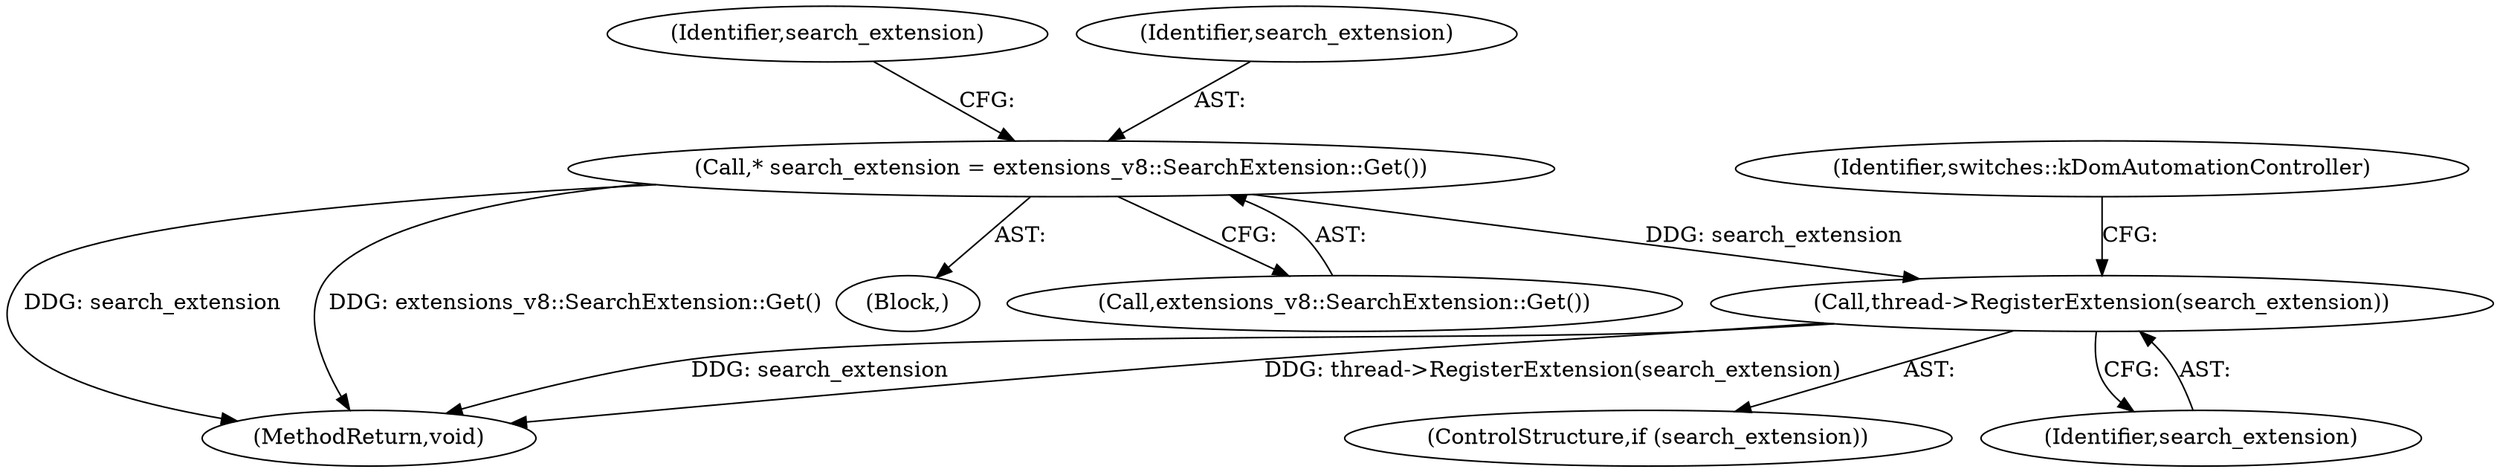 digraph "0_Chrome_8262245d384be025f13e2a5b3a03b7e5c98374ce_0@API" {
"1000153" [label="(Call,thread->RegisterExtension(search_extension))"];
"1000148" [label="(Call,* search_extension = extensions_v8::SearchExtension::Get())"];
"1000154" [label="(Identifier,search_extension)"];
"1000179" [label="(MethodReturn,void)"];
"1000151" [label="(ControlStructure,if (search_extension))"];
"1000148" [label="(Call,* search_extension = extensions_v8::SearchExtension::Get())"];
"1000101" [label="(Block,)"];
"1000153" [label="(Call,thread->RegisterExtension(search_extension))"];
"1000150" [label="(Call,extensions_v8::SearchExtension::Get())"];
"1000152" [label="(Identifier,search_extension)"];
"1000157" [label="(Identifier,switches::kDomAutomationController)"];
"1000149" [label="(Identifier,search_extension)"];
"1000153" -> "1000151"  [label="AST: "];
"1000153" -> "1000154"  [label="CFG: "];
"1000154" -> "1000153"  [label="AST: "];
"1000157" -> "1000153"  [label="CFG: "];
"1000153" -> "1000179"  [label="DDG: search_extension"];
"1000153" -> "1000179"  [label="DDG: thread->RegisterExtension(search_extension)"];
"1000148" -> "1000153"  [label="DDG: search_extension"];
"1000148" -> "1000101"  [label="AST: "];
"1000148" -> "1000150"  [label="CFG: "];
"1000149" -> "1000148"  [label="AST: "];
"1000150" -> "1000148"  [label="AST: "];
"1000152" -> "1000148"  [label="CFG: "];
"1000148" -> "1000179"  [label="DDG: search_extension"];
"1000148" -> "1000179"  [label="DDG: extensions_v8::SearchExtension::Get()"];
}
